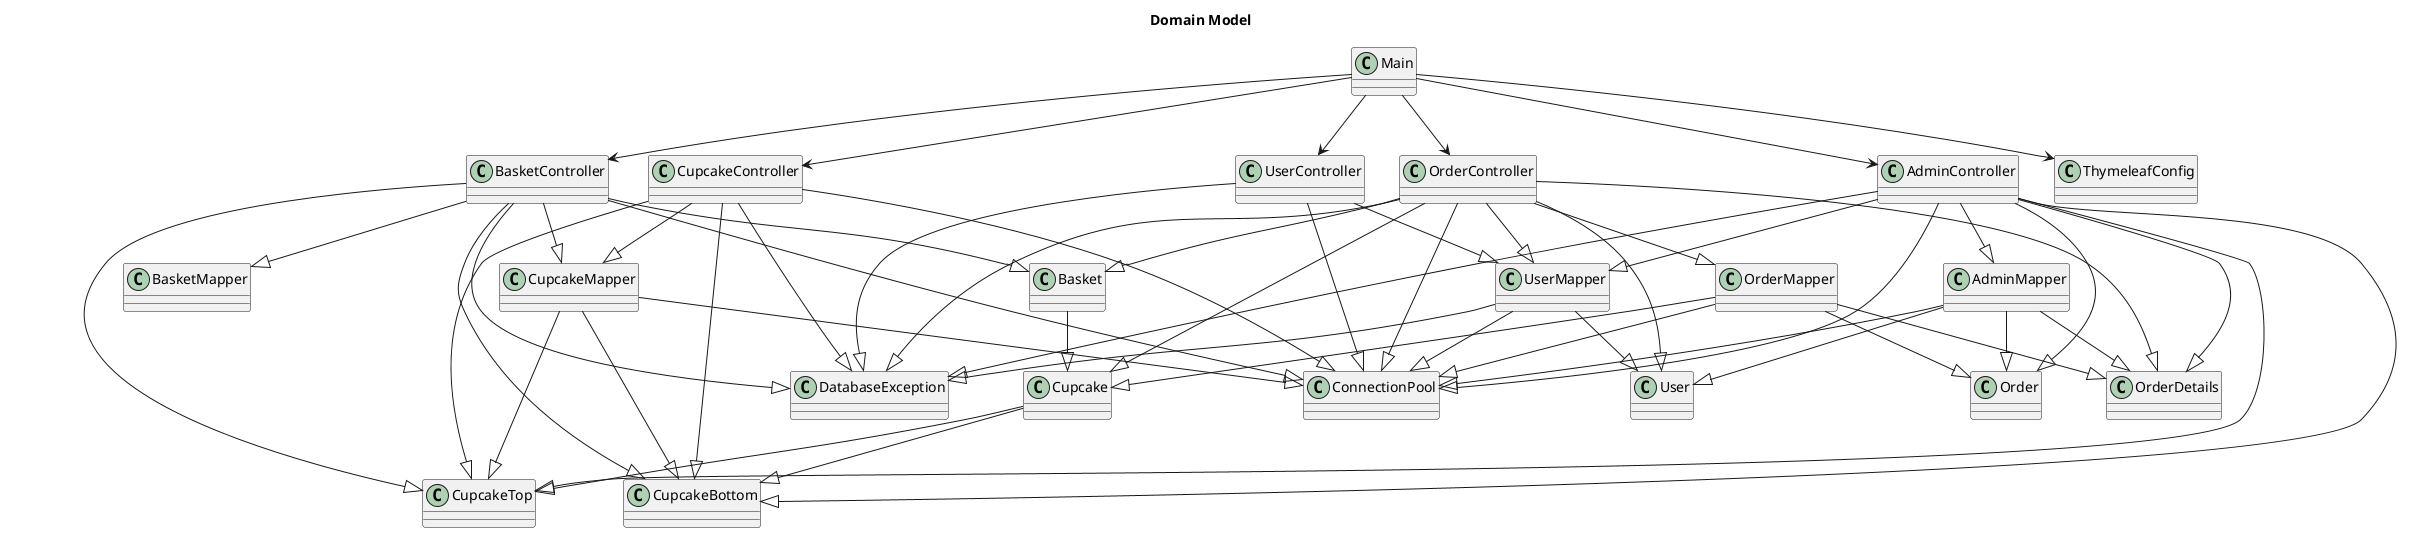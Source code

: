 @startuml

title Domain Model

class Main
Main -down-> UserController
Main -down-> OrderController
Main -down-> CupcakeController
Main -down-> AdminController
Main -down-> BasketController
Main -down-> ThymeleafConfig


AdminController --|> AdminMapper
AdminController --|> UserMapper
AdminController --|> ConnectionPool
AdminController --|> DatabaseException
AdminController --|> CupcakeTop
AdminController --|> CupcakeBottom
AdminController --|> Order
AdminController --|> OrderDetails

BasketController --|> BasketMapper
BasketController --|> DatabaseException
BasketController --|> CupcakeMapper
BasketController --|> CupcakeTop
BasketController --|> CupcakeBottom
BasketController --|> Basket
BasketController --|> ConnectionPool

CupcakeController --|> CupcakeMapper
CupcakeController --|> DatabaseException
CupcakeController --|> CupcakeTop
CupcakeController --|> CupcakeBottom
CupcakeController --|> ConnectionPool


UserController --|> UserMapper
UserController --|> ConnectionPool
UserController --|> DatabaseException


OrderController --|> OrderMapper
OrderController --|> OrderDetails
OrderController --|> Basket
OrderController --|> User
OrderController --|> UserMapper
OrderController --|> Cupcake
OrderController --|> ConnectionPool
OrderController --|> DatabaseException

AdminMapper --|> Order
AdminMapper --|> OrderDetails
AdminMapper --|> User
AdminMapper --|> ConnectionPool

CupcakeMapper --|> CupcakeTop
CupcakeMapper --|> CupcakeBottom
CupcakeMapper --|> ConnectionPool

OrderMapper --|> Order
OrderMapper --|> ConnectionPool
OrderMapper --|> Cupcake
OrderMapper --|> OrderDetails

UserMapper --|> ConnectionPool
UserMapper --|> DatabaseException
UserMapper --|> User


Cupcake --|> CupcakeTop
Cupcake --|> CupcakeBottom

Basket --|> Cupcake


class UserMapper
class AdminMapper
class CupcakeMapper
class OrderMapper
class ConnectionPool
class DatabaseException
class User
class UserController
class AdminController
class BasketController
class CupcakeController
class OrderController
class ThymeleafConfig
class Order
class OrderDetails
class CupcakeTop
class CupcakeBottom
class Basket
class Cupcake




@enduml
